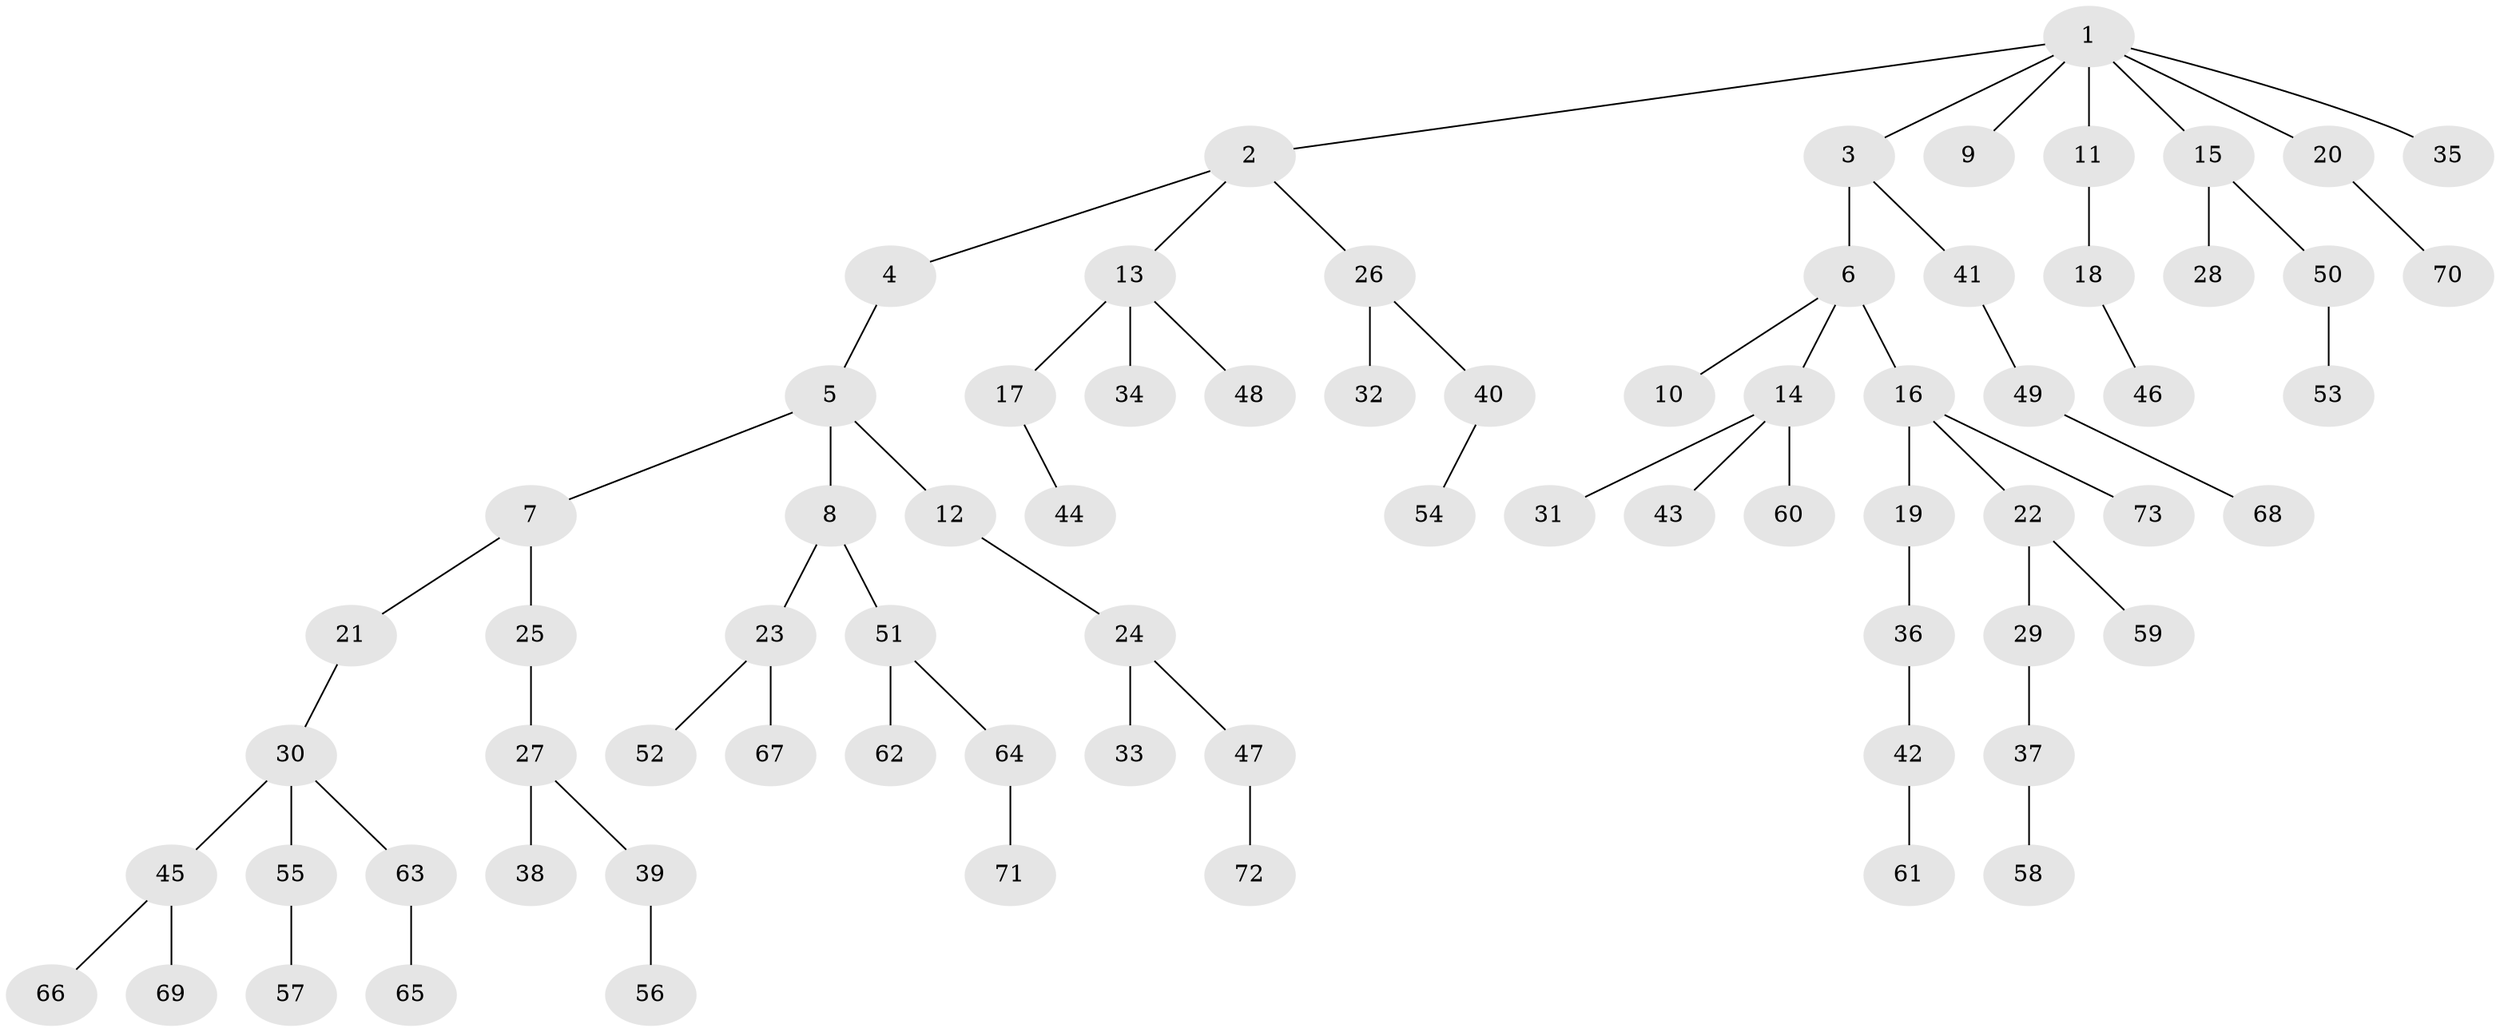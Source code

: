 // original degree distribution, {8: 0.00684931506849315, 4: 0.06164383561643835, 5: 0.03424657534246575, 3: 0.15753424657534246, 6: 0.02054794520547945, 1: 0.5205479452054794, 2: 0.19863013698630136}
// Generated by graph-tools (version 1.1) at 2025/51/03/04/25 22:51:52]
// undirected, 73 vertices, 72 edges
graph export_dot {
  node [color=gray90,style=filled];
  1;
  2;
  3;
  4;
  5;
  6;
  7;
  8;
  9;
  10;
  11;
  12;
  13;
  14;
  15;
  16;
  17;
  18;
  19;
  20;
  21;
  22;
  23;
  24;
  25;
  26;
  27;
  28;
  29;
  30;
  31;
  32;
  33;
  34;
  35;
  36;
  37;
  38;
  39;
  40;
  41;
  42;
  43;
  44;
  45;
  46;
  47;
  48;
  49;
  50;
  51;
  52;
  53;
  54;
  55;
  56;
  57;
  58;
  59;
  60;
  61;
  62;
  63;
  64;
  65;
  66;
  67;
  68;
  69;
  70;
  71;
  72;
  73;
  1 -- 2 [weight=1.0];
  1 -- 3 [weight=1.0];
  1 -- 9 [weight=1.0];
  1 -- 11 [weight=1.0];
  1 -- 15 [weight=1.0];
  1 -- 20 [weight=1.0];
  1 -- 35 [weight=1.0];
  2 -- 4 [weight=1.0];
  2 -- 13 [weight=1.0];
  2 -- 26 [weight=1.0];
  3 -- 6 [weight=1.0];
  3 -- 41 [weight=1.0];
  4 -- 5 [weight=1.0];
  5 -- 7 [weight=1.0];
  5 -- 8 [weight=2.0];
  5 -- 12 [weight=1.0];
  6 -- 10 [weight=1.0];
  6 -- 14 [weight=1.0];
  6 -- 16 [weight=1.0];
  7 -- 21 [weight=1.0];
  7 -- 25 [weight=1.0];
  8 -- 23 [weight=1.0];
  8 -- 51 [weight=1.0];
  11 -- 18 [weight=1.0];
  12 -- 24 [weight=1.0];
  13 -- 17 [weight=1.0];
  13 -- 34 [weight=2.0];
  13 -- 48 [weight=1.0];
  14 -- 31 [weight=1.0];
  14 -- 43 [weight=1.0];
  14 -- 60 [weight=1.0];
  15 -- 28 [weight=2.0];
  15 -- 50 [weight=1.0];
  16 -- 19 [weight=1.0];
  16 -- 22 [weight=1.0];
  16 -- 73 [weight=1.0];
  17 -- 44 [weight=1.0];
  18 -- 46 [weight=1.0];
  19 -- 36 [weight=2.0];
  20 -- 70 [weight=1.0];
  21 -- 30 [weight=1.0];
  22 -- 29 [weight=3.0];
  22 -- 59 [weight=1.0];
  23 -- 52 [weight=1.0];
  23 -- 67 [weight=1.0];
  24 -- 33 [weight=1.0];
  24 -- 47 [weight=1.0];
  25 -- 27 [weight=1.0];
  26 -- 32 [weight=1.0];
  26 -- 40 [weight=1.0];
  27 -- 38 [weight=2.0];
  27 -- 39 [weight=1.0];
  29 -- 37 [weight=1.0];
  30 -- 45 [weight=1.0];
  30 -- 55 [weight=2.0];
  30 -- 63 [weight=1.0];
  36 -- 42 [weight=1.0];
  37 -- 58 [weight=1.0];
  39 -- 56 [weight=1.0];
  40 -- 54 [weight=1.0];
  41 -- 49 [weight=1.0];
  42 -- 61 [weight=1.0];
  45 -- 66 [weight=1.0];
  45 -- 69 [weight=1.0];
  47 -- 72 [weight=1.0];
  49 -- 68 [weight=1.0];
  50 -- 53 [weight=1.0];
  51 -- 62 [weight=1.0];
  51 -- 64 [weight=1.0];
  55 -- 57 [weight=1.0];
  63 -- 65 [weight=1.0];
  64 -- 71 [weight=1.0];
}
